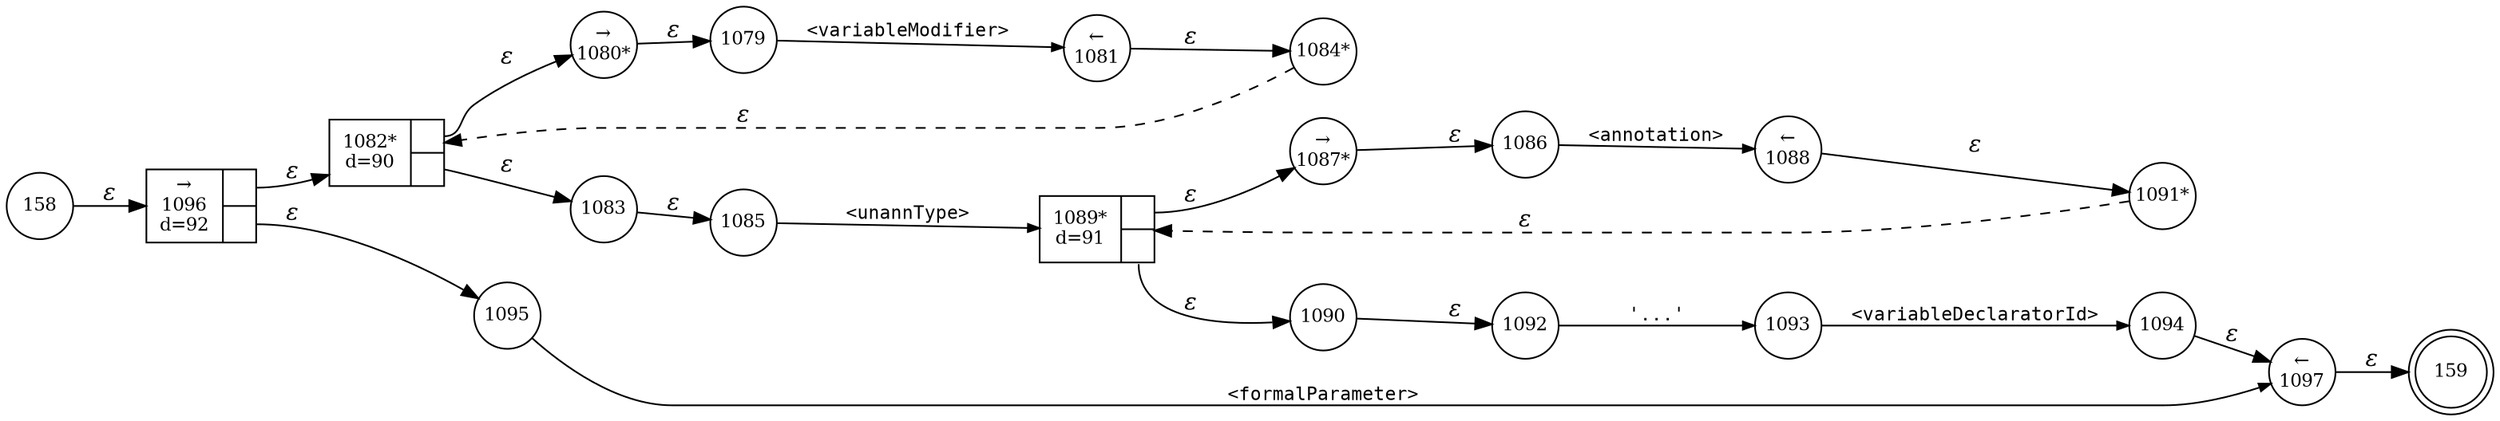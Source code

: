 digraph ATN {
rankdir=LR;
s159[fontsize=11, label="159", shape=doublecircle, fixedsize=true, width=.6];
s1088[fontsize=11,label="&larr;\n1088", shape=circle, fixedsize=true, width=.55, peripheries=1];
s1089[fontsize=11,label="{1089*\nd=91|{<p0>|<p1>}}", shape=record, fixedsize=false, peripheries=1];
s1090[fontsize=11,label="1090", shape=circle, fixedsize=true, width=.55, peripheries=1];
s1091[fontsize=11,label="1091*", shape=circle, fixedsize=true, width=.55, peripheries=1];
s1092[fontsize=11,label="1092", shape=circle, fixedsize=true, width=.55, peripheries=1];
s1093[fontsize=11,label="1093", shape=circle, fixedsize=true, width=.55, peripheries=1];
s1094[fontsize=11,label="1094", shape=circle, fixedsize=true, width=.55, peripheries=1];
s1095[fontsize=11,label="1095", shape=circle, fixedsize=true, width=.55, peripheries=1];
s1096[fontsize=11,label="{&rarr;\n1096\nd=92|{<p0>|<p1>}}", shape=record, fixedsize=false, peripheries=1];
s1097[fontsize=11,label="&larr;\n1097", shape=circle, fixedsize=true, width=.55, peripheries=1];
s1079[fontsize=11,label="1079", shape=circle, fixedsize=true, width=.55, peripheries=1];
s1080[fontsize=11,label="&rarr;\n1080*", shape=circle, fixedsize=true, width=.55, peripheries=1];
s1081[fontsize=11,label="&larr;\n1081", shape=circle, fixedsize=true, width=.55, peripheries=1];
s1082[fontsize=11,label="{1082*\nd=90|{<p0>|<p1>}}", shape=record, fixedsize=false, peripheries=1];
s1083[fontsize=11,label="1083", shape=circle, fixedsize=true, width=.55, peripheries=1];
s1084[fontsize=11,label="1084*", shape=circle, fixedsize=true, width=.55, peripheries=1];
s1085[fontsize=11,label="1085", shape=circle, fixedsize=true, width=.55, peripheries=1];
s158[fontsize=11,label="158", shape=circle, fixedsize=true, width=.55, peripheries=1];
s1086[fontsize=11,label="1086", shape=circle, fixedsize=true, width=.55, peripheries=1];
s1087[fontsize=11,label="&rarr;\n1087*", shape=circle, fixedsize=true, width=.55, peripheries=1];
s158 -> s1096 [fontname="Times-Italic", label="&epsilon;"];
s1096:p0 -> s1082 [fontname="Times-Italic", label="&epsilon;"];
s1096:p1 -> s1095 [fontname="Times-Italic", label="&epsilon;"];
s1082:p0 -> s1080 [fontname="Times-Italic", label="&epsilon;"];
s1082:p1 -> s1083 [fontname="Times-Italic", label="&epsilon;"];
s1095 -> s1097 [fontsize=11, fontname="Courier", arrowsize=.7, label = "<formalParameter>", arrowhead = normal];
s1080 -> s1079 [fontname="Times-Italic", label="&epsilon;"];
s1083 -> s1085 [fontname="Times-Italic", label="&epsilon;"];
s1097 -> s159 [fontname="Times-Italic", label="&epsilon;"];
s1079 -> s1081 [fontsize=11, fontname="Courier", arrowsize=.7, label = "<variableModifier>", arrowhead = normal];
s1085 -> s1089 [fontsize=11, fontname="Courier", arrowsize=.7, label = "<unannType>", arrowhead = normal];
s1081 -> s1084 [fontname="Times-Italic", label="&epsilon;"];
s1089:p0 -> s1087 [fontname="Times-Italic", label="&epsilon;"];
s1089:p1 -> s1090 [fontname="Times-Italic", label="&epsilon;"];
s1084 -> s1082 [fontname="Times-Italic", label="&epsilon;", style="dashed"];
s1087 -> s1086 [fontname="Times-Italic", label="&epsilon;"];
s1090 -> s1092 [fontname="Times-Italic", label="&epsilon;"];
s1086 -> s1088 [fontsize=11, fontname="Courier", arrowsize=.7, label = "<annotation>", arrowhead = normal];
s1092 -> s1093 [fontsize=11, fontname="Courier", arrowsize=.7, label = "'...'", arrowhead = normal];
s1088 -> s1091 [fontname="Times-Italic", label="&epsilon;"];
s1093 -> s1094 [fontsize=11, fontname="Courier", arrowsize=.7, label = "<variableDeclaratorId>", arrowhead = normal];
s1091 -> s1089 [fontname="Times-Italic", label="&epsilon;", style="dashed"];
s1094 -> s1097 [fontname="Times-Italic", label="&epsilon;"];
}